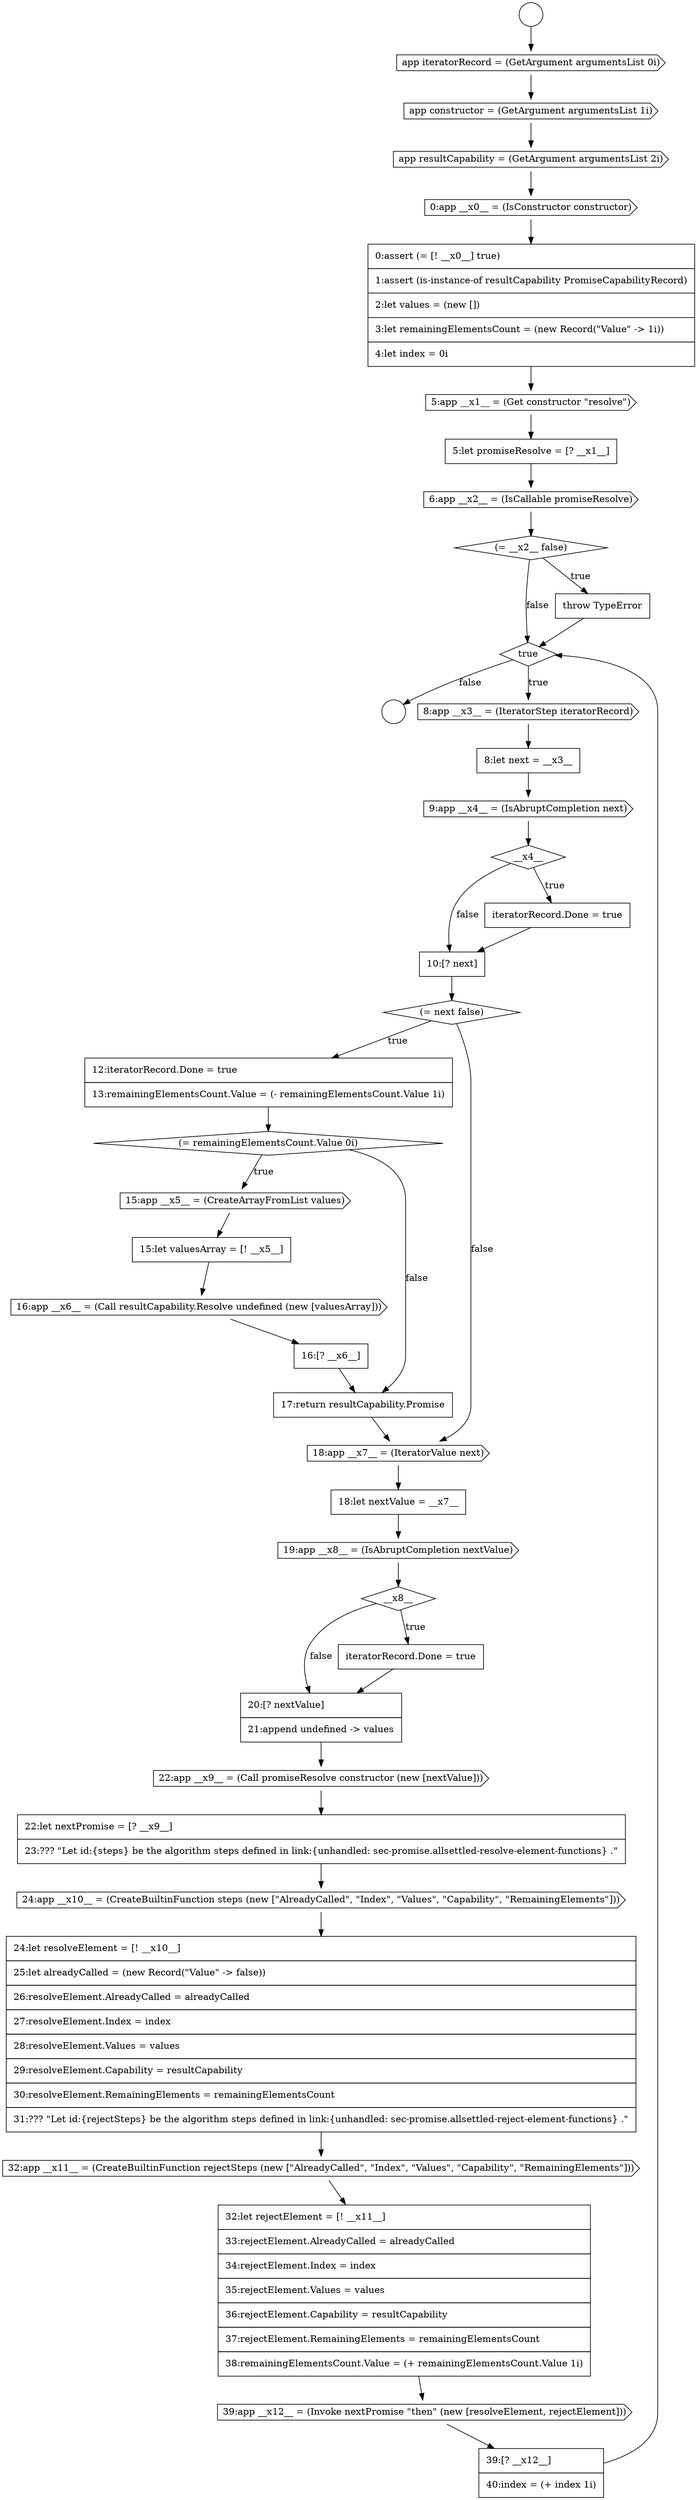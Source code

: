 digraph {
  node0 [shape=circle label=" " color="black" fillcolor="white" style=filled]
  node5 [shape=cds, label=<<font color="black">0:app __x0__ = (IsConstructor constructor)</font>> color="black" fillcolor="white" style=filled]
  node10 [shape=diamond, label=<<font color="black">(= __x2__ false)</font>> color="black" fillcolor="white" style=filled]
  node14 [shape=none, margin=0, label=<<font color="black">
    <table border="0" cellborder="1" cellspacing="0" cellpadding="10">
      <tr><td align="left">8:let next = __x3__</td></tr>
    </table>
  </font>> color="black" fillcolor="white" style=filled]
  node1 [shape=circle label=" " color="black" fillcolor="white" style=filled]
  node6 [shape=none, margin=0, label=<<font color="black">
    <table border="0" cellborder="1" cellspacing="0" cellpadding="10">
      <tr><td align="left">0:assert (= [! __x0__] true)</td></tr>
      <tr><td align="left">1:assert (is-instance-of resultCapability PromiseCapabilityRecord)</td></tr>
      <tr><td align="left">2:let values = (new [])</td></tr>
      <tr><td align="left">3:let remainingElementsCount = (new Record(&quot;Value&quot; -&gt; 1i))</td></tr>
      <tr><td align="left">4:let index = 0i</td></tr>
    </table>
  </font>> color="black" fillcolor="white" style=filled]
  node9 [shape=cds, label=<<font color="black">6:app __x2__ = (IsCallable promiseResolve)</font>> color="black" fillcolor="white" style=filled]
  node13 [shape=cds, label=<<font color="black">8:app __x3__ = (IteratorStep iteratorRecord)</font>> color="black" fillcolor="white" style=filled]
  node2 [shape=cds, label=<<font color="black">app iteratorRecord = (GetArgument argumentsList 0i)</font>> color="black" fillcolor="white" style=filled]
  node12 [shape=diamond, label=<<font color="black">true</font>> color="black" fillcolor="white" style=filled]
  node18 [shape=none, margin=0, label=<<font color="black">
    <table border="0" cellborder="1" cellspacing="0" cellpadding="10">
      <tr><td align="left">10:[? next]</td></tr>
    </table>
  </font>> color="black" fillcolor="white" style=filled]
  node11 [shape=none, margin=0, label=<<font color="black">
    <table border="0" cellborder="1" cellspacing="0" cellpadding="10">
      <tr><td align="left">throw TypeError</td></tr>
    </table>
  </font>> color="black" fillcolor="white" style=filled]
  node8 [shape=none, margin=0, label=<<font color="black">
    <table border="0" cellborder="1" cellspacing="0" cellpadding="10">
      <tr><td align="left">5:let promiseResolve = [? __x1__]</td></tr>
    </table>
  </font>> color="black" fillcolor="white" style=filled]
  node4 [shape=cds, label=<<font color="black">app resultCapability = (GetArgument argumentsList 2i)</font>> color="black" fillcolor="white" style=filled]
  node15 [shape=cds, label=<<font color="black">9:app __x4__ = (IsAbruptCompletion next)</font>> color="black" fillcolor="white" style=filled]
  node24 [shape=cds, label=<<font color="black">16:app __x6__ = (Call resultCapability.Resolve undefined (new [valuesArray]))</font>> color="black" fillcolor="white" style=filled]
  node37 [shape=cds, label=<<font color="black">32:app __x11__ = (CreateBuiltinFunction rejectSteps (new [&quot;AlreadyCalled&quot;, &quot;Index&quot;, &quot;Values&quot;, &quot;Capability&quot;, &quot;RemainingElements&quot;]))</font>> color="black" fillcolor="white" style=filled]
  node25 [shape=none, margin=0, label=<<font color="black">
    <table border="0" cellborder="1" cellspacing="0" cellpadding="10">
      <tr><td align="left">16:[? __x6__]</td></tr>
    </table>
  </font>> color="black" fillcolor="white" style=filled]
  node20 [shape=none, margin=0, label=<<font color="black">
    <table border="0" cellborder="1" cellspacing="0" cellpadding="10">
      <tr><td align="left">12:iteratorRecord.Done = true</td></tr>
      <tr><td align="left">13:remainingElementsCount.Value = (- remainingElementsCount.Value 1i)</td></tr>
    </table>
  </font>> color="black" fillcolor="white" style=filled]
  node29 [shape=cds, label=<<font color="black">19:app __x8__ = (IsAbruptCompletion nextValue)</font>> color="black" fillcolor="white" style=filled]
  node21 [shape=diamond, label=<<font color="black">(= remainingElementsCount.Value 0i)</font>> color="black" fillcolor="white" style=filled]
  node33 [shape=cds, label=<<font color="black">22:app __x9__ = (Call promiseResolve constructor (new [nextValue]))</font>> color="black" fillcolor="white" style=filled]
  node28 [shape=none, margin=0, label=<<font color="black">
    <table border="0" cellborder="1" cellspacing="0" cellpadding="10">
      <tr><td align="left">18:let nextValue = __x7__</td></tr>
    </table>
  </font>> color="black" fillcolor="white" style=filled]
  node38 [shape=none, margin=0, label=<<font color="black">
    <table border="0" cellborder="1" cellspacing="0" cellpadding="10">
      <tr><td align="left">32:let rejectElement = [! __x11__]</td></tr>
      <tr><td align="left">33:rejectElement.AlreadyCalled = alreadyCalled</td></tr>
      <tr><td align="left">34:rejectElement.Index = index</td></tr>
      <tr><td align="left">35:rejectElement.Values = values</td></tr>
      <tr><td align="left">36:rejectElement.Capability = resultCapability</td></tr>
      <tr><td align="left">37:rejectElement.RemainingElements = remainingElementsCount</td></tr>
      <tr><td align="left">38:remainingElementsCount.Value = (+ remainingElementsCount.Value 1i)</td></tr>
    </table>
  </font>> color="black" fillcolor="white" style=filled]
  node17 [shape=none, margin=0, label=<<font color="black">
    <table border="0" cellborder="1" cellspacing="0" cellpadding="10">
      <tr><td align="left">iteratorRecord.Done = true</td></tr>
    </table>
  </font>> color="black" fillcolor="white" style=filled]
  node32 [shape=none, margin=0, label=<<font color="black">
    <table border="0" cellborder="1" cellspacing="0" cellpadding="10">
      <tr><td align="left">20:[? nextValue]</td></tr>
      <tr><td align="left">21:append undefined -&gt; values</td></tr>
    </table>
  </font>> color="black" fillcolor="white" style=filled]
  node34 [shape=none, margin=0, label=<<font color="black">
    <table border="0" cellborder="1" cellspacing="0" cellpadding="10">
      <tr><td align="left">22:let nextPromise = [? __x9__]</td></tr>
      <tr><td align="left">23:??? &quot;Let id:{steps} be the algorithm steps defined in link:{unhandled: sec-promise.allsettled-resolve-element-functions} .&quot;</td></tr>
    </table>
  </font>> color="black" fillcolor="white" style=filled]
  node22 [shape=cds, label=<<font color="black">15:app __x5__ = (CreateArrayFromList values)</font>> color="black" fillcolor="white" style=filled]
  node27 [shape=cds, label=<<font color="black">18:app __x7__ = (IteratorValue next)</font>> color="black" fillcolor="white" style=filled]
  node7 [shape=cds, label=<<font color="black">5:app __x1__ = (Get constructor &quot;resolve&quot;)</font>> color="black" fillcolor="white" style=filled]
  node39 [shape=cds, label=<<font color="black">39:app __x12__ = (Invoke nextPromise &quot;then&quot; (new [resolveElement, rejectElement]))</font>> color="black" fillcolor="white" style=filled]
  node3 [shape=cds, label=<<font color="black">app constructor = (GetArgument argumentsList 1i)</font>> color="black" fillcolor="white" style=filled]
  node35 [shape=cds, label=<<font color="black">24:app __x10__ = (CreateBuiltinFunction steps (new [&quot;AlreadyCalled&quot;, &quot;Index&quot;, &quot;Values&quot;, &quot;Capability&quot;, &quot;RemainingElements&quot;]))</font>> color="black" fillcolor="white" style=filled]
  node16 [shape=diamond, label=<<font color="black">__x4__</font>> color="black" fillcolor="white" style=filled]
  node31 [shape=none, margin=0, label=<<font color="black">
    <table border="0" cellborder="1" cellspacing="0" cellpadding="10">
      <tr><td align="left">iteratorRecord.Done = true</td></tr>
    </table>
  </font>> color="black" fillcolor="white" style=filled]
  node40 [shape=none, margin=0, label=<<font color="black">
    <table border="0" cellborder="1" cellspacing="0" cellpadding="10">
      <tr><td align="left">39:[? __x12__]</td></tr>
      <tr><td align="left">40:index = (+ index 1i)</td></tr>
    </table>
  </font>> color="black" fillcolor="white" style=filled]
  node26 [shape=none, margin=0, label=<<font color="black">
    <table border="0" cellborder="1" cellspacing="0" cellpadding="10">
      <tr><td align="left">17:return resultCapability.Promise</td></tr>
    </table>
  </font>> color="black" fillcolor="white" style=filled]
  node23 [shape=none, margin=0, label=<<font color="black">
    <table border="0" cellborder="1" cellspacing="0" cellpadding="10">
      <tr><td align="left">15:let valuesArray = [! __x5__]</td></tr>
    </table>
  </font>> color="black" fillcolor="white" style=filled]
  node36 [shape=none, margin=0, label=<<font color="black">
    <table border="0" cellborder="1" cellspacing="0" cellpadding="10">
      <tr><td align="left">24:let resolveElement = [! __x10__]</td></tr>
      <tr><td align="left">25:let alreadyCalled = (new Record(&quot;Value&quot; -&gt; false))</td></tr>
      <tr><td align="left">26:resolveElement.AlreadyCalled = alreadyCalled</td></tr>
      <tr><td align="left">27:resolveElement.Index = index</td></tr>
      <tr><td align="left">28:resolveElement.Values = values</td></tr>
      <tr><td align="left">29:resolveElement.Capability = resultCapability</td></tr>
      <tr><td align="left">30:resolveElement.RemainingElements = remainingElementsCount</td></tr>
      <tr><td align="left">31:??? &quot;Let id:{rejectSteps} be the algorithm steps defined in link:{unhandled: sec-promise.allsettled-reject-element-functions} .&quot;</td></tr>
    </table>
  </font>> color="black" fillcolor="white" style=filled]
  node30 [shape=diamond, label=<<font color="black">__x8__</font>> color="black" fillcolor="white" style=filled]
  node19 [shape=diamond, label=<<font color="black">(= next false)</font>> color="black" fillcolor="white" style=filled]
  node10 -> node11 [label=<<font color="black">true</font>> color="black"]
  node10 -> node12 [label=<<font color="black">false</font>> color="black"]
  node11 -> node12 [ color="black"]
  node0 -> node2 [ color="black"]
  node9 -> node10 [ color="black"]
  node30 -> node31 [label=<<font color="black">true</font>> color="black"]
  node30 -> node32 [label=<<font color="black">false</font>> color="black"]
  node16 -> node17 [label=<<font color="black">true</font>> color="black"]
  node16 -> node18 [label=<<font color="black">false</font>> color="black"]
  node4 -> node5 [ color="black"]
  node25 -> node26 [ color="black"]
  node8 -> node9 [ color="black"]
  node19 -> node20 [label=<<font color="black">true</font>> color="black"]
  node19 -> node27 [label=<<font color="black">false</font>> color="black"]
  node38 -> node39 [ color="black"]
  node33 -> node34 [ color="black"]
  node5 -> node6 [ color="black"]
  node3 -> node4 [ color="black"]
  node28 -> node29 [ color="black"]
  node29 -> node30 [ color="black"]
  node39 -> node40 [ color="black"]
  node7 -> node8 [ color="black"]
  node34 -> node35 [ color="black"]
  node18 -> node19 [ color="black"]
  node2 -> node3 [ color="black"]
  node15 -> node16 [ color="black"]
  node21 -> node22 [label=<<font color="black">true</font>> color="black"]
  node21 -> node26 [label=<<font color="black">false</font>> color="black"]
  node13 -> node14 [ color="black"]
  node35 -> node36 [ color="black"]
  node36 -> node37 [ color="black"]
  node22 -> node23 [ color="black"]
  node6 -> node7 [ color="black"]
  node27 -> node28 [ color="black"]
  node37 -> node38 [ color="black"]
  node12 -> node13 [label=<<font color="black">true</font>> color="black"]
  node12 -> node1 [label=<<font color="black">false</font>> color="black"]
  node23 -> node24 [ color="black"]
  node14 -> node15 [ color="black"]
  node31 -> node32 [ color="black"]
  node40 -> node12 [ color="black"]
  node26 -> node27 [ color="black"]
  node20 -> node21 [ color="black"]
  node24 -> node25 [ color="black"]
  node32 -> node33 [ color="black"]
  node17 -> node18 [ color="black"]
}
